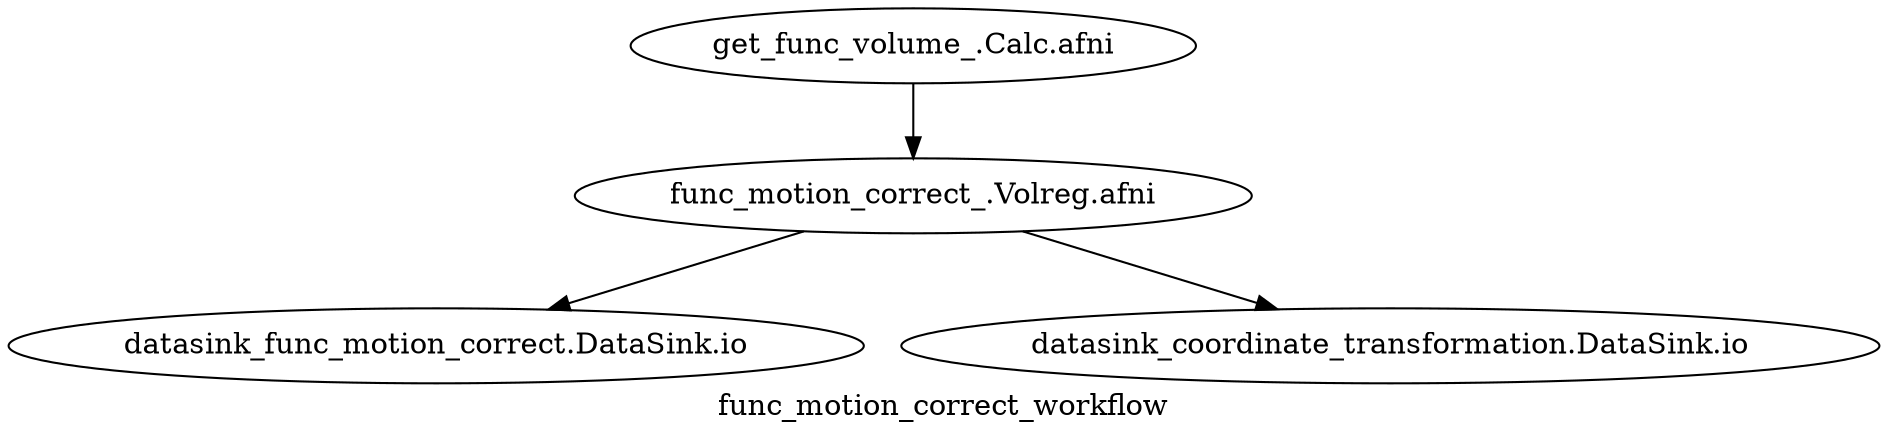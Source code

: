 digraph func_motion_correct_workflow{
  label="func_motion_correct_workflow";
  func_motion_correct_workflow_get_func_volume_[label="get_func_volume_.Calc.afni"];
  func_motion_correct_workflow_func_motion_correct_[label="func_motion_correct_.Volreg.afni"];
  func_motion_correct_workflow_datasink_func_motion_correct[label="datasink_func_motion_correct.DataSink.io"];
  func_motion_correct_workflow_datasink_coordinate_transformation[label="datasink_coordinate_transformation.DataSink.io"];
  func_motion_correct_workflow_get_func_volume_ -> func_motion_correct_workflow_func_motion_correct_;
  func_motion_correct_workflow_func_motion_correct_ -> func_motion_correct_workflow_datasink_func_motion_correct;
  func_motion_correct_workflow_func_motion_correct_ -> func_motion_correct_workflow_datasink_coordinate_transformation;
}